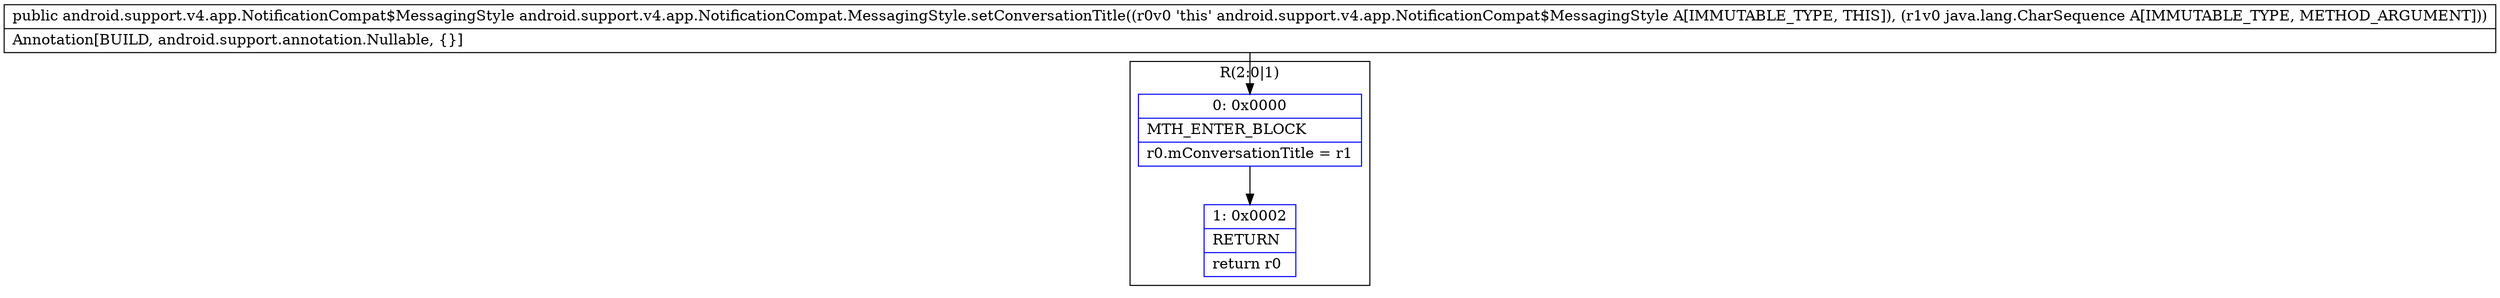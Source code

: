 digraph "CFG forandroid.support.v4.app.NotificationCompat.MessagingStyle.setConversationTitle(Ljava\/lang\/CharSequence;)Landroid\/support\/v4\/app\/NotificationCompat$MessagingStyle;" {
subgraph cluster_Region_64586823 {
label = "R(2:0|1)";
node [shape=record,color=blue];
Node_0 [shape=record,label="{0\:\ 0x0000|MTH_ENTER_BLOCK\l|r0.mConversationTitle = r1\l}"];
Node_1 [shape=record,label="{1\:\ 0x0002|RETURN\l|return r0\l}"];
}
MethodNode[shape=record,label="{public android.support.v4.app.NotificationCompat$MessagingStyle android.support.v4.app.NotificationCompat.MessagingStyle.setConversationTitle((r0v0 'this' android.support.v4.app.NotificationCompat$MessagingStyle A[IMMUTABLE_TYPE, THIS]), (r1v0 java.lang.CharSequence A[IMMUTABLE_TYPE, METHOD_ARGUMENT]))  | Annotation[BUILD, android.support.annotation.Nullable, \{\}]\l}"];
MethodNode -> Node_0;
Node_0 -> Node_1;
}

